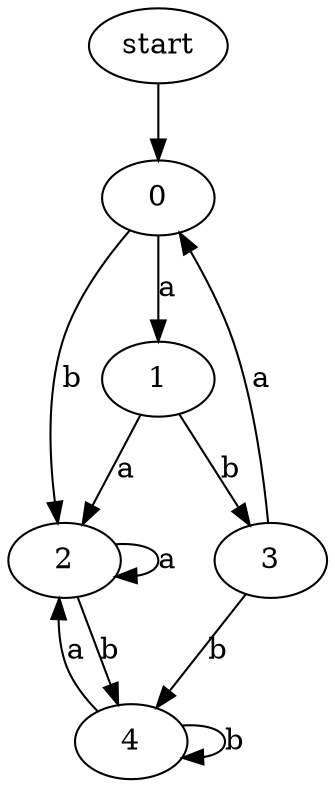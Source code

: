 digraph 3 {
  alphabet="a, b"
  accept="0, 1, 2"

  start -> 0
  0 -> 1 [label="a"]
  0 -> 2 [label="b"]
  1 -> 2 [label="a"]
  1 -> 3 [label="b"]
  2 -> 2 [label="a"]
  2 -> 4 [label="b"]
  3 -> 0 [label="a"]
  3 -> 4 [label="b"]
  4 -> 2 [label="a"]
  4 -> 4 [label="b"]
}
